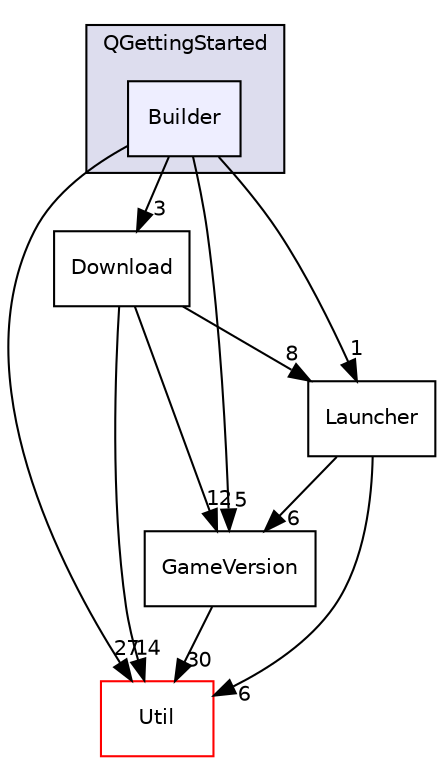 digraph "F:/Projects/Git/QGettingStarted/QGettingStarted/Builder" {
  compound=true
  node [ fontsize="10", fontname="Helvetica"];
  edge [ labelfontsize="10", labelfontname="Helvetica"];
  subgraph clusterdir_3952c08c86d2ef0fb0d3de6c9284875b {
    graph [ bgcolor="#ddddee", pencolor="black", label="QGettingStarted" fontname="Helvetica", fontsize="10", URL="dir_3952c08c86d2ef0fb0d3de6c9284875b.html"]
  dir_a70188fb1c4d20845017b4842b7049b7 [shape=box, label="Builder", style="filled", fillcolor="#eeeeff", pencolor="black", URL="dir_a70188fb1c4d20845017b4842b7049b7.html"];
  }
  dir_1f3a28586caa829ed57e3fa0b0b05885 [shape=box label="Download" URL="dir_1f3a28586caa829ed57e3fa0b0b05885.html"];
  dir_0850f1569e1404a71d6f767bc94671d0 [shape=box label="Util" fillcolor="white" style="filled" color="red" URL="dir_0850f1569e1404a71d6f767bc94671d0.html"];
  dir_b842639159e5a25bae7c135b5acfa408 [shape=box label="GameVersion" URL="dir_b842639159e5a25bae7c135b5acfa408.html"];
  dir_d5a80f7bf7b0532b9943a9f6de42befc [shape=box label="Launcher" URL="dir_d5a80f7bf7b0532b9943a9f6de42befc.html"];
  dir_a70188fb1c4d20845017b4842b7049b7->dir_1f3a28586caa829ed57e3fa0b0b05885 [headlabel="3", labeldistance=1.5 headhref="dir_000002_000003.html"];
  dir_a70188fb1c4d20845017b4842b7049b7->dir_0850f1569e1404a71d6f767bc94671d0 [headlabel="27", labeldistance=1.5 headhref="dir_000002_000007.html"];
  dir_a70188fb1c4d20845017b4842b7049b7->dir_b842639159e5a25bae7c135b5acfa408 [headlabel="5", labeldistance=1.5 headhref="dir_000002_000004.html"];
  dir_a70188fb1c4d20845017b4842b7049b7->dir_d5a80f7bf7b0532b9943a9f6de42befc [headlabel="1", labeldistance=1.5 headhref="dir_000002_000005.html"];
  dir_1f3a28586caa829ed57e3fa0b0b05885->dir_0850f1569e1404a71d6f767bc94671d0 [headlabel="14", labeldistance=1.5 headhref="dir_000003_000007.html"];
  dir_1f3a28586caa829ed57e3fa0b0b05885->dir_b842639159e5a25bae7c135b5acfa408 [headlabel="12", labeldistance=1.5 headhref="dir_000003_000004.html"];
  dir_1f3a28586caa829ed57e3fa0b0b05885->dir_d5a80f7bf7b0532b9943a9f6de42befc [headlabel="8", labeldistance=1.5 headhref="dir_000003_000005.html"];
  dir_b842639159e5a25bae7c135b5acfa408->dir_0850f1569e1404a71d6f767bc94671d0 [headlabel="30", labeldistance=1.5 headhref="dir_000004_000007.html"];
  dir_d5a80f7bf7b0532b9943a9f6de42befc->dir_0850f1569e1404a71d6f767bc94671d0 [headlabel="6", labeldistance=1.5 headhref="dir_000005_000007.html"];
  dir_d5a80f7bf7b0532b9943a9f6de42befc->dir_b842639159e5a25bae7c135b5acfa408 [headlabel="6", labeldistance=1.5 headhref="dir_000005_000004.html"];
}
